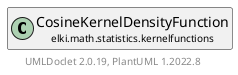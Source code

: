 @startuml
    remove .*\.(Instance|Par|Parameterizer|Factory)$
    set namespaceSeparator none
    hide empty fields
    hide empty methods

    class "<size:14>CosineKernelDensityFunction.Par\n<size:10>elki.math.statistics.kernelfunctions" as elki.math.statistics.kernelfunctions.CosineKernelDensityFunction.Par [[CosineKernelDensityFunction.Par.html]] {
        +make(): CosineKernelDensityFunction
    }

    interface "<size:14>Parameterizer\n<size:10>elki.utilities.optionhandling" as elki.utilities.optionhandling.Parameterizer [[../../../utilities/optionhandling/Parameterizer.html]] {
        {abstract} +make(): Object
    }
    class "<size:14>CosineKernelDensityFunction\n<size:10>elki.math.statistics.kernelfunctions" as elki.math.statistics.kernelfunctions.CosineKernelDensityFunction [[CosineKernelDensityFunction.html]]

    elki.utilities.optionhandling.Parameterizer <|.. elki.math.statistics.kernelfunctions.CosineKernelDensityFunction.Par
    elki.math.statistics.kernelfunctions.CosineKernelDensityFunction +-- elki.math.statistics.kernelfunctions.CosineKernelDensityFunction.Par

    center footer UMLDoclet 2.0.19, PlantUML 1.2022.8
@enduml
